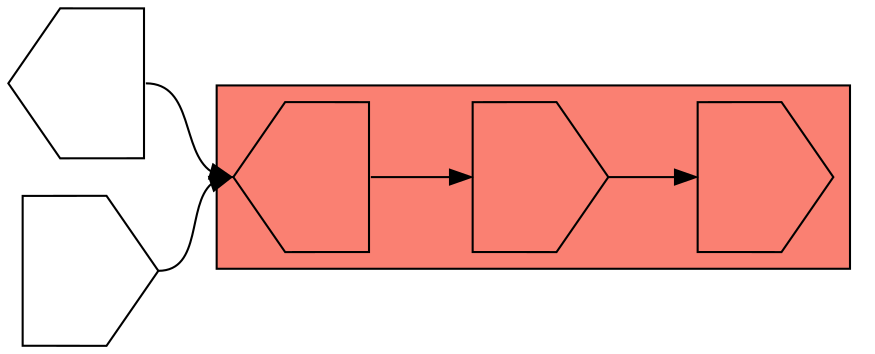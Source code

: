 digraph asm {
	rotate=90;
	edge [headport=n,tailport=s];
subgraph cluster_C12065_555_1271 {
	12065 [label="",height=1,width=1,shape=house];
	555 [label="",height=1,width=1,shape=invhouse];
	1271 [label="",height=1,width=1,shape=invhouse];
	style=filled;
	fillcolor=salmon;
}
	10480 [label="",height=1,width=1,shape=invhouse];
	16225 [label="",height=1,width=1,shape=house];
	12065 -> 555
	555 -> 1271
	10480 -> 12065
	16225 -> 12065
}